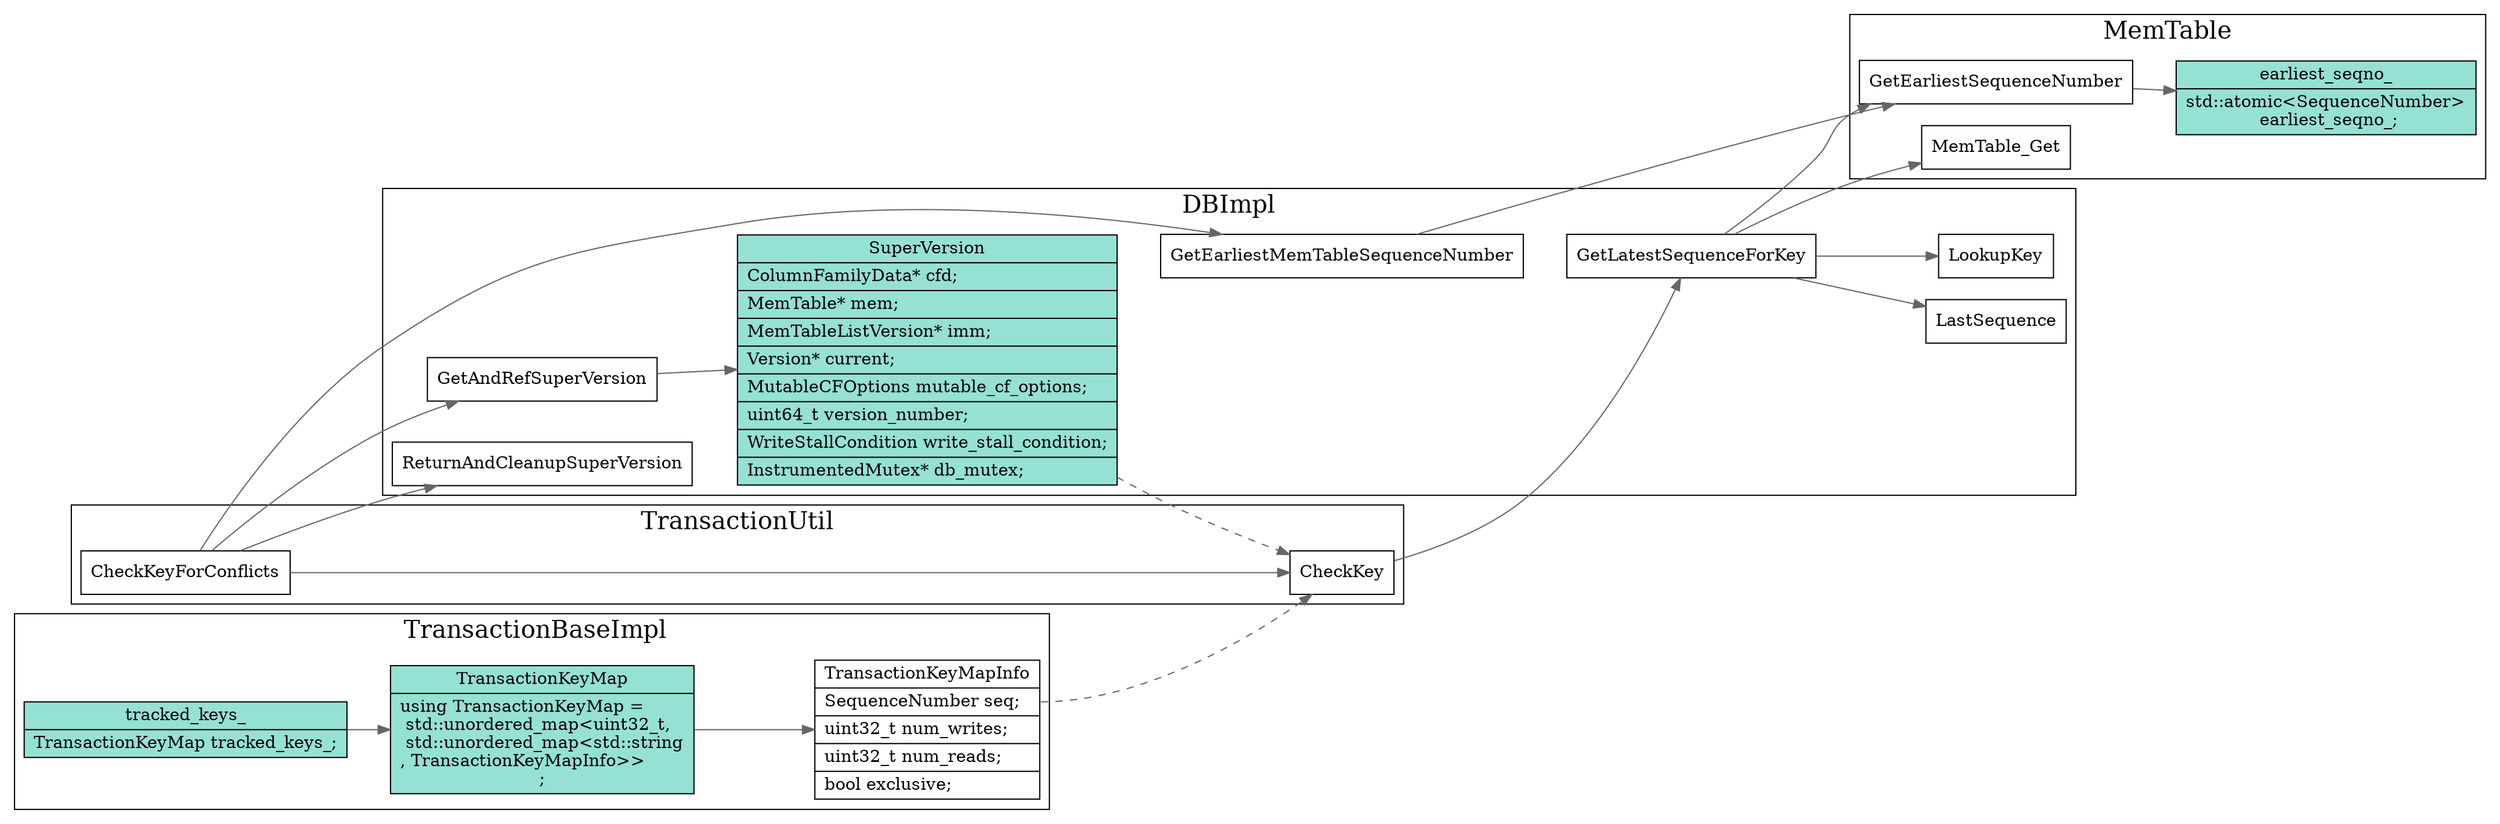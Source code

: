 digraph check_key_conflict {
  node[shape=box];
  edge[color=gray40];
  newrank=true;
  rankdir=LR;
  subgraph cluster_MemTable {
    graph[label="MemTable";fontsize=20;];
    GetEarliestSequenceNumber ->  earliest_seqno_
    earliest_seqno_[
      shape="record";
      fillcolor="#95e1d3"
      style=filled;
      label="{{
        earliest_seqno_|
          std::atomic\<SequenceNumber\>\l earliest_seqno_;
      }}";
    ];
    MemTable_Get;
  } // end of MemTable

  subgraph cluster_TransactionBaseImpl {
    graph[label=" TransactionBaseImpl";fontsize=20;];
    tracked_keys_[
      shape="record";
      fillcolor="#95e1d3"
      style=filled;
      label="{{
        tracked_keys_|
          TransactionKeyMap tracked_keys_;\l
      }}";
    ];
    tracked_keys_ -> TransactionKeyMap -> TransactionKeyMapInfo;
    TransactionKeyMap[
      shape="record";
      fillcolor="#95e1d3"
      style=filled;
      label="{{
        TransactionKeyMap|
          using TransactionKeyMap =\l
          std::unordered_map\<uint32_t,\l
          std::unordered_map\<std::string\l, TransactionKeyMapInfo\>\>\l;
      }}";
    ];
    TransactionKeyMapInfo[
      shape="record";
      label="{{
        TransactionKeyMapInfo|
          <seq> SequenceNumber seq;\l|
          uint32_t num_writes;\l|
          uint32_t num_reads;\l|
          bool exclusive;\l
      }}";
    ];
    
  } // end of  TransactionBaseImpl

  subgraph cluster_DBImpl {
    graph[label="DBImpl";fontsize=20;];
    GetAndRefSuperVersion;
    GetEarliestMemTableSequenceNumber;
    ReturnAndCleanupSuperVersion;
    GetLatestSequenceForKey;
    SuperVersion[
      shape="record";
      fillcolor="#95e1d3"
      style=filled;
      label="{{
        SuperVersion|
          ColumnFamilyData* cfd;\l|
          MemTable* mem;\l|
          MemTableListVersion* imm;\l|
          Version* current;\l|
          MutableCFOptions mutable_cf_options;\l|
          uint64_t version_number;\l|
          WriteStallCondition write_stall_condition;\l|
          InstrumentedMutex* db_mutex;\l
      }}";
    ];
    GetAndRefSuperVersion -> SuperVersion;
    GetEarliestMemTableSequenceNumber -> GetEarliestSequenceNumber;

    GetLatestSequenceForKey -> {
      LastSequence;
      LookupKey;
      MemTable_Get;
      GetEarliestSequenceNumber;
    }
  }
  subgraph cluster_TransactionUtil {
    graph[label="TransactionUtil";fontsize=20;];
    CheckKeyForConflicts -> {
      GetAndRefSuperVersion;
      GetEarliestMemTableSequenceNumber;
      CheckKey;
      ReturnAndCleanupSuperVersion;
    };
    TransactionKeyMapInfo:seq -> CheckKey[style=dashed];
    CheckKey -> {
      GetLatestSequenceForKey;
    }
    SuperVersion ->CheckKey[style=dashed];
  }
}
